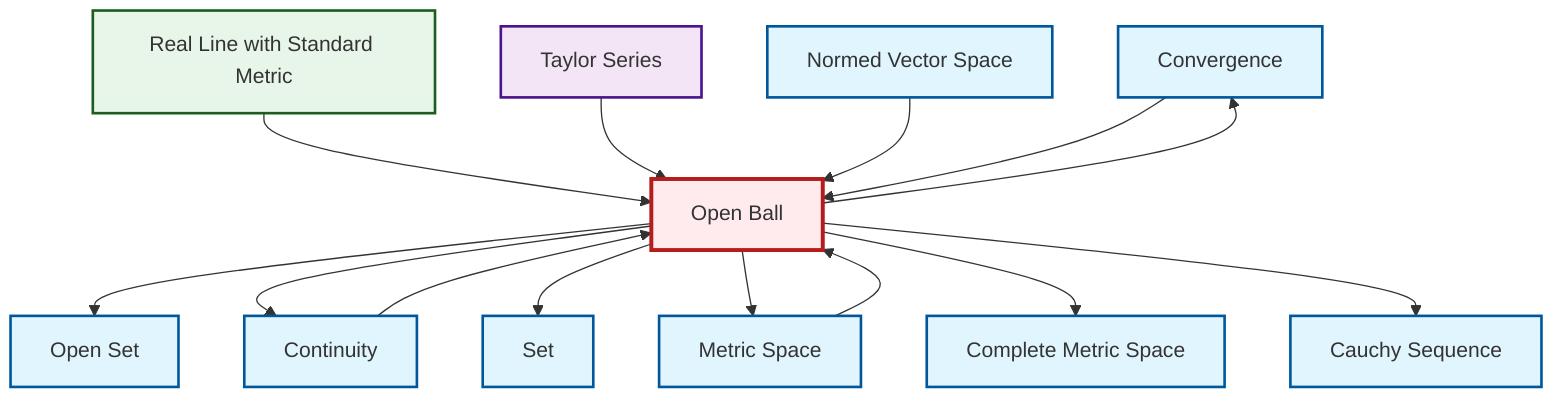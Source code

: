 graph TD
    classDef definition fill:#e1f5fe,stroke:#01579b,stroke-width:2px
    classDef theorem fill:#f3e5f5,stroke:#4a148c,stroke-width:2px
    classDef axiom fill:#fff3e0,stroke:#e65100,stroke-width:2px
    classDef example fill:#e8f5e9,stroke:#1b5e20,stroke-width:2px
    classDef current fill:#ffebee,stroke:#b71c1c,stroke-width:3px
    def-convergence["Convergence"]:::definition
    def-open-set["Open Set"]:::definition
    def-metric-space["Metric Space"]:::definition
    def-normed-vector-space["Normed Vector Space"]:::definition
    ex-real-line-metric["Real Line with Standard Metric"]:::example
    thm-taylor-series["Taylor Series"]:::theorem
    def-open-ball["Open Ball"]:::definition
    def-set["Set"]:::definition
    def-cauchy-sequence["Cauchy Sequence"]:::definition
    def-continuity["Continuity"]:::definition
    def-complete-metric-space["Complete Metric Space"]:::definition
    ex-real-line-metric --> def-open-ball
    def-continuity --> def-open-ball
    def-open-ball --> def-open-set
    def-open-ball --> def-continuity
    def-open-ball --> def-set
    thm-taylor-series --> def-open-ball
    def-open-ball --> def-metric-space
    def-normed-vector-space --> def-open-ball
    def-metric-space --> def-open-ball
    def-open-ball --> def-convergence
    def-convergence --> def-open-ball
    def-open-ball --> def-complete-metric-space
    def-open-ball --> def-cauchy-sequence
    class def-open-ball current